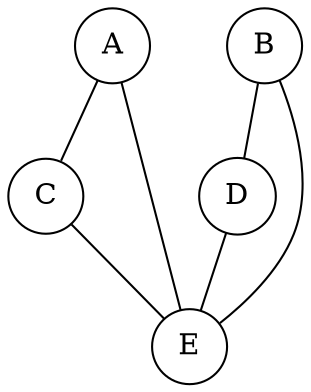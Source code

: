 Graph G039 {
  A [shape=circle];
  B [shape=circle];
  C [shape=circle];
  D [shape=circle];
  E [shape=circle];
  A -- C;
  A -- E;
  B -- D;
  B -- E;
  C -- E;
  D -- E;
}
